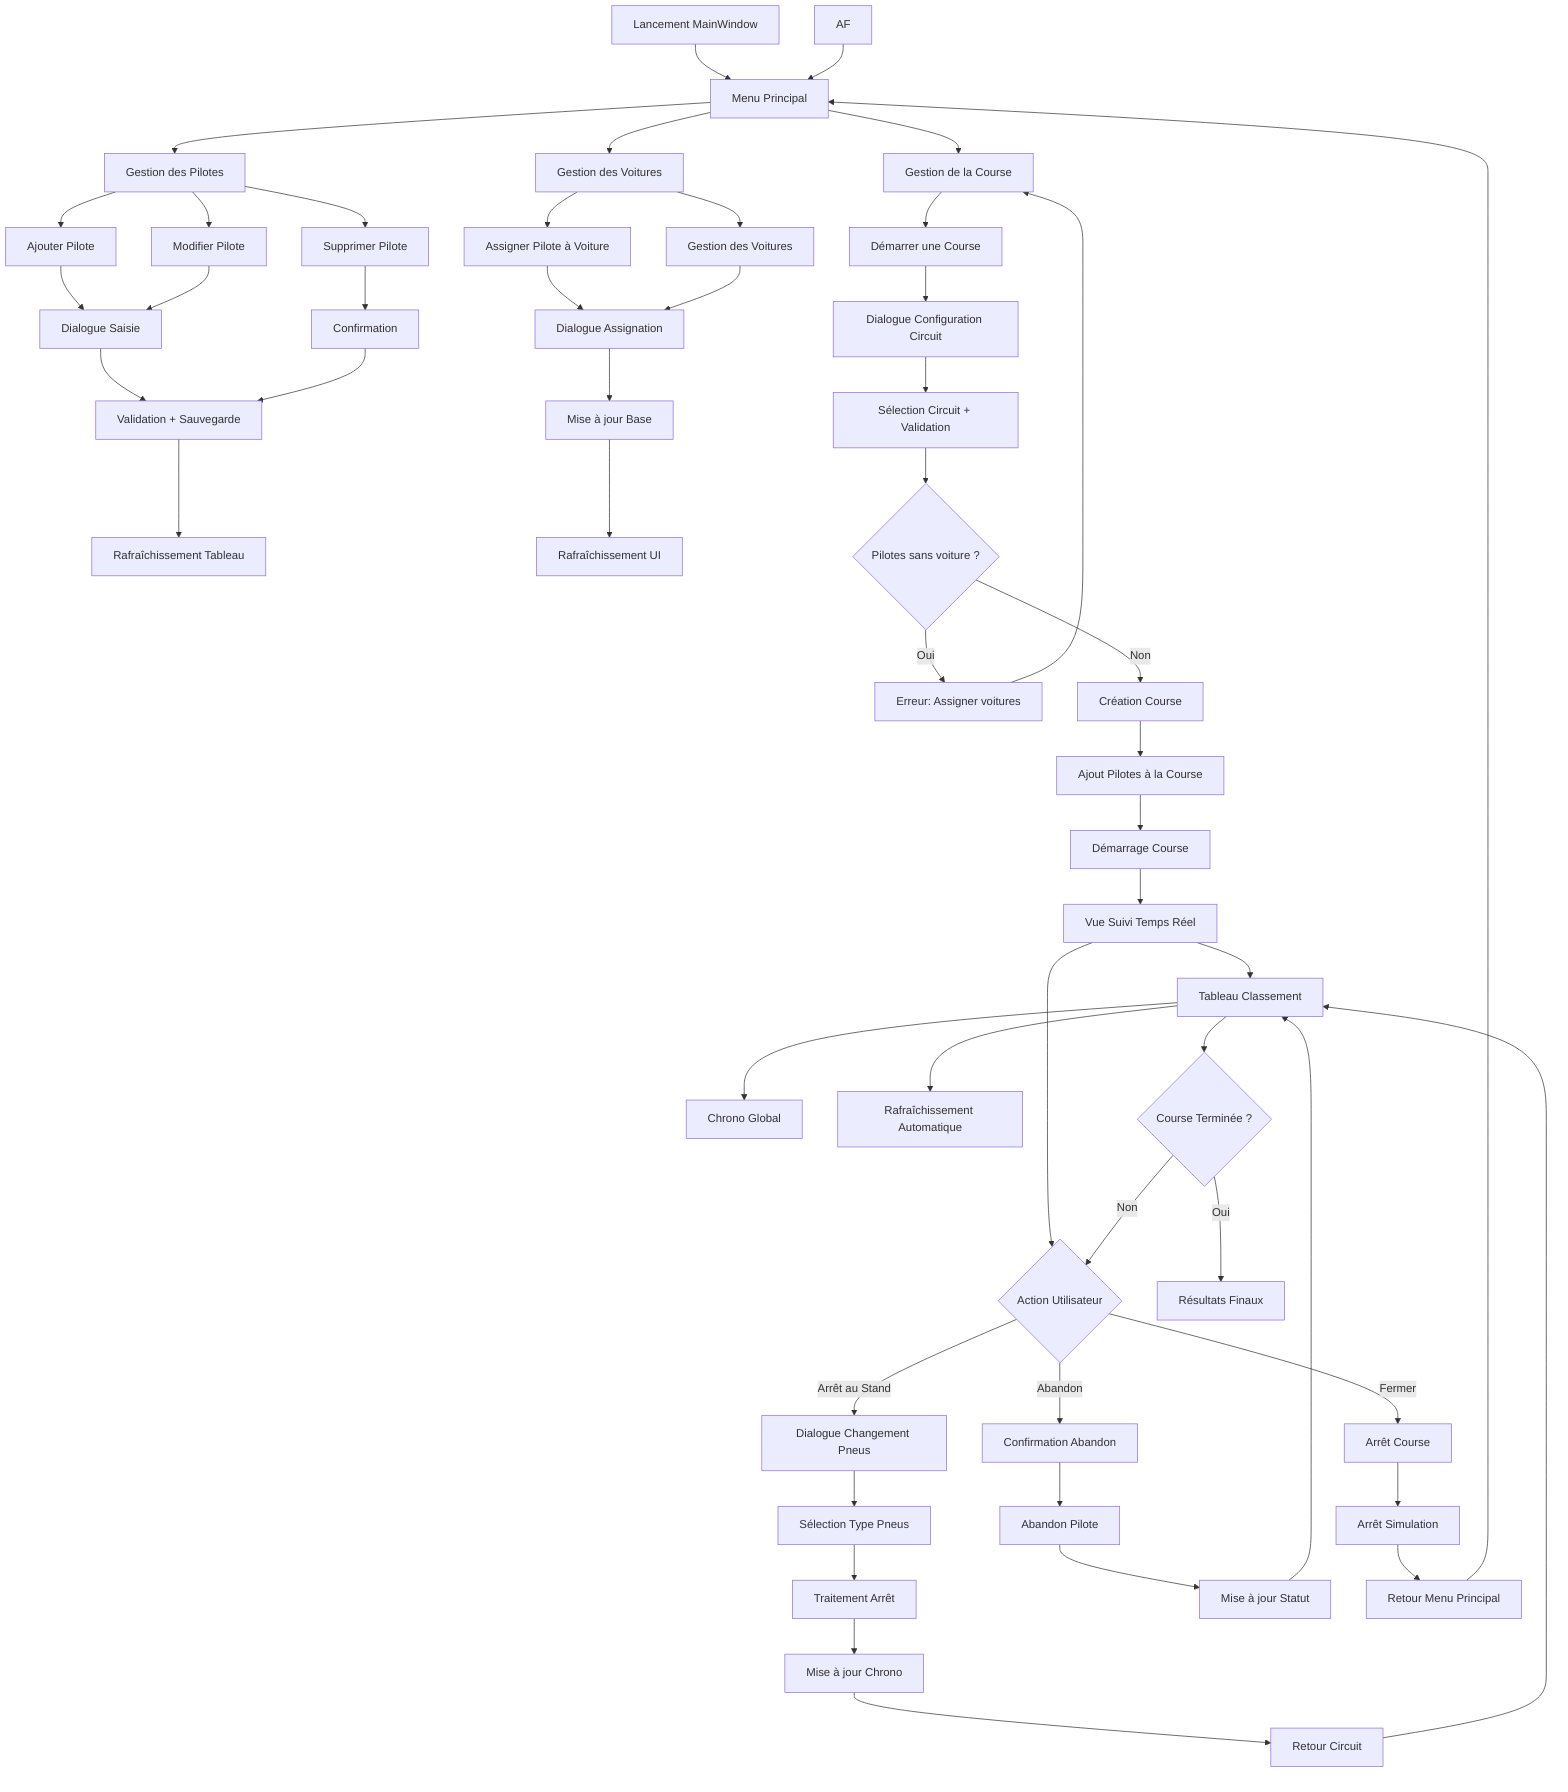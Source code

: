 flowchart TD
    A[Lancement MainWindow] --> B[Menu Principal]
    B --> C[Gestion des Pilotes]
    B --> D[Gestion des Voitures]
    B --> E[Gestion de la Course]
    
    C --> C1[Ajouter Pilote]
    C --> C2[Modifier Pilote]
    C --> C3[Supprimer Pilote]
    C1 --> C4[Dialogue Saisie]
    C2 --> C4
    C3 --> C5[Confirmation]
    C4 --> C6[Validation + Sauvegarde]
    C5 --> C6
    C6 --> C7[Rafraîchissement Tableau]
    
    D --> D1[Assigner Pilote à Voiture]
    D --> D2[Gestion des Voitures]
    D1 --> D3[Dialogue Assignation]
    D2 --> D3
    D3 --> D4[Mise à jour Base]
    D4 --> D5[Rafraîchissement UI]
    
    E --> F[Démarrer une Course]
    F --> G[Dialogue Configuration Circuit]
    G --> H[Sélection Circuit + Validation]
    H --> I{Pilotes sans voiture ?}
    I -->|Oui| J[Erreur: Assigner voitures]
    I -->|Non| K[Création Course]
    J --> E
    
    K --> L[Ajout Pilotes à la Course]
    L --> M[Démarrage Course]
    M --> N[Vue Suivi Temps Réel]
    
    N --> O[Tableau Classement]
    O --> P[Chrono Global]
    O --> Q[Rafraîchissement Automatique]
    
    N --> R{Action Utilisateur}
    R -->|Arrêt au Stand| S[Dialogue Changement Pneus]
    R -->|Abandon| T[Confirmation Abandon]
    R -->|Fermer| U[Arrêt Course]
    
    S --> V[Sélection Type Pneus]
    V --> W[Traitement Arrêt]
    W --> X[Mise à jour Chrono]
    X --> Y[Retour Circuit]
    Y --> O
    
    T --> Z[Abandon Pilote]
    Z --> AA[Mise à jour Statut]
    AA --> O
    
    U --> AB[Arrêt Simulation]
    AB --> AC[Retour Menu Principal]
    AC --> B
    
    O --> AD{Course Terminée ?}
    AD -->|Non| R
    AD -->|Oui| AE[Résultats Finaux]
    AF --> B
